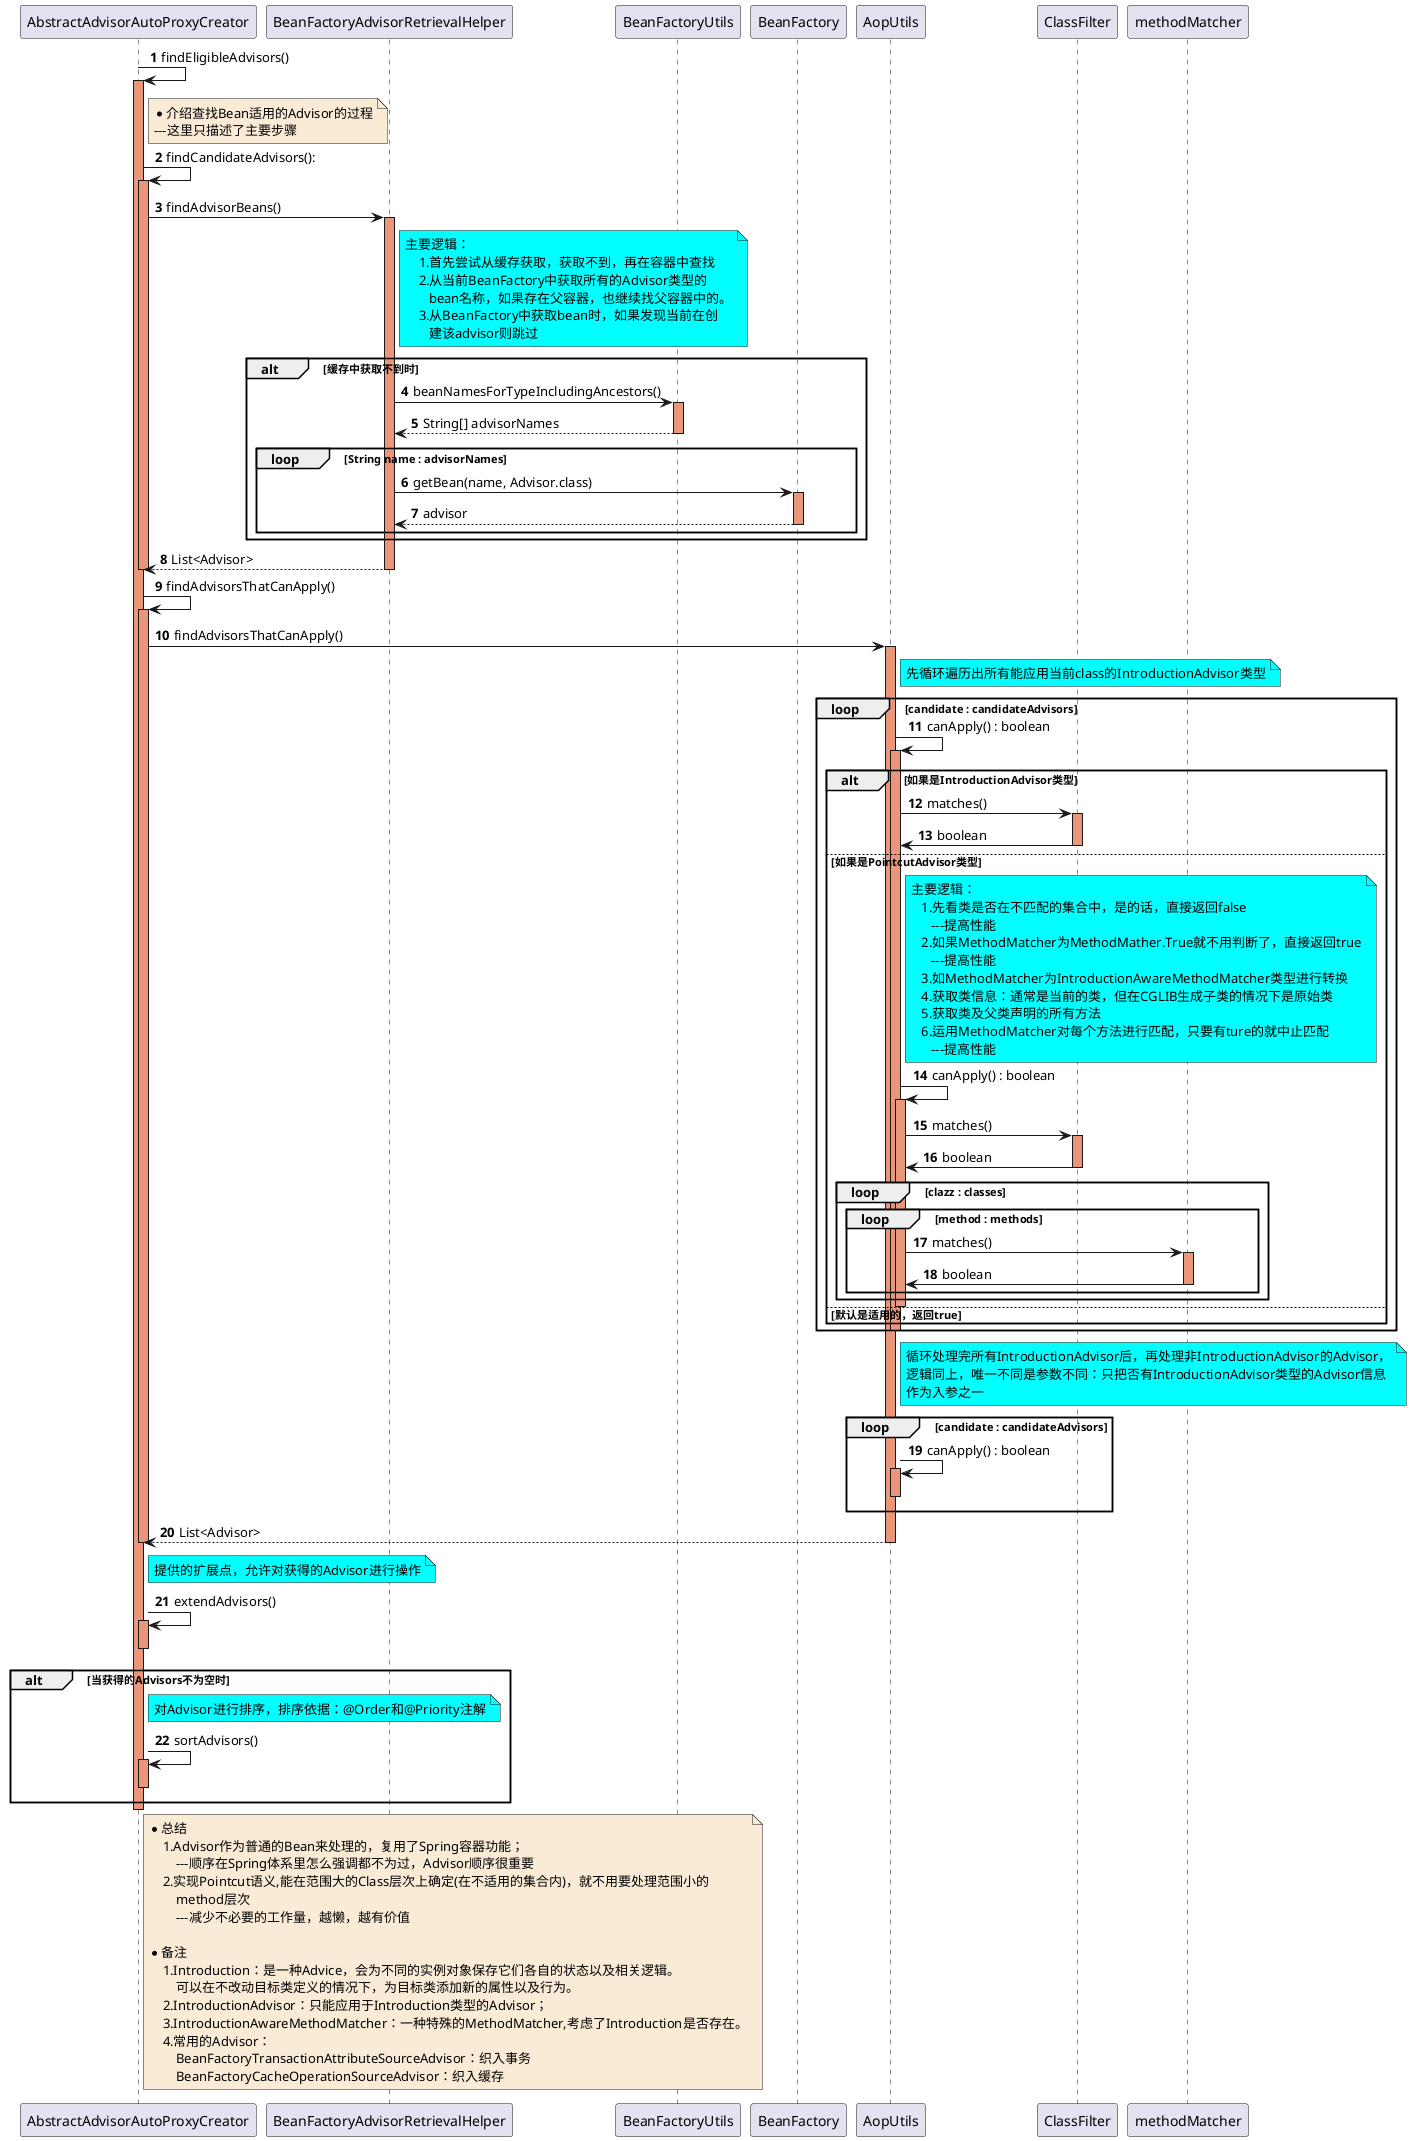 @startuml

autonumber

AbstractAdvisorAutoProxyCreator->AbstractAdvisorAutoProxyCreator : findEligibleAdvisors()
activate AbstractAdvisorAutoProxyCreator #DarkSalmon

    note right of AbstractAdvisorAutoProxyCreator #FAEBD7
        *介绍查找Bean适用的Advisor的过程
        ---这里只描述了主要步骤
    end note

    AbstractAdvisorAutoProxyCreator->AbstractAdvisorAutoProxyCreator : findCandidateAdvisors():
    activate AbstractAdvisorAutoProxyCreator #DarkSalmon

        AbstractAdvisorAutoProxyCreator->BeanFactoryAdvisorRetrievalHelper : findAdvisorBeans()
        activate BeanFactoryAdvisorRetrievalHelper #DarkSalmon
             note right of BeanFactoryAdvisorRetrievalHelper #aqua
                 主要逻辑：
                     1.首先尝试从缓存获取，获取不到，再在容器中查找
                     2.从当前BeanFactory中获取所有的Advisor类型的
                        bean名称，如果存在父容器，也继续找父容器中的。
                     3.从BeanFactory中获取bean时，如果发现当前在创
                        建该advisor则跳过
             end note
             alt 缓存中获取不到时
                 BeanFactoryAdvisorRetrievalHelper -> BeanFactoryUtils : beanNamesForTypeIncludingAncestors()
                 activate BeanFactoryUtils #DarkSalmon
                 BeanFactoryUtils-->BeanFactoryAdvisorRetrievalHelper : String[] advisorNames
                 deactivate BeanFactoryUtils

                 loop String name : advisorNames
                     BeanFactoryAdvisorRetrievalHelper ->BeanFactory : getBean(name, Advisor.class)
                     activate BeanFactory #DarkSalmon
                     BeanFactory-->BeanFactoryAdvisorRetrievalHelper : advisor
                     deactivate BeanFactory
                 end
             end
        BeanFactoryAdvisorRetrievalHelper -->AbstractAdvisorAutoProxyCreator : List<Advisor>
        deactivate BeanFactoryAdvisorRetrievalHelper

    deactivate AbstractAdvisorAutoProxyCreator

    AbstractAdvisorAutoProxyCreator->AbstractAdvisorAutoProxyCreator : findAdvisorsThatCanApply()
    activate AbstractAdvisorAutoProxyCreator #DarkSalmon
        AbstractAdvisorAutoProxyCreator-> AopUtils : findAdvisorsThatCanApply()
        activate AopUtils #DarkSalmon


            note right of AopUtils #aqua
                 先循环遍历出所有能应用当前class的IntroductionAdvisor类型
            end note
            loop candidate : candidateAdvisors

                AopUtils -> AopUtils : canApply() : boolean
                activate AopUtils #DarkSalmon

                    alt 如果是IntroductionAdvisor类型

                        AopUtils -> ClassFilter :  matches()
                        activate ClassFilter #DarkSalmon
                        ClassFilter -> AopUtils : boolean
                        deactivate ClassFilter

                    else 如果是PointcutAdvisor类型

                        note right of AopUtils #aqua
                            主要逻辑：
                               1.先看类是否在不匹配的集合中，是的话，直接返回false
                                  ---提高性能
                               2.如果MethodMatcher为MethodMather.True就不用判断了，直接返回true
                                  ---提高性能
                               3.如MethodMatcher为IntroductionAwareMethodMatcher类型进行转换
                               4.获取类信息：通常是当前的类，但在CGLIB生成子类的情况下是原始类
                               5.获取类及父类声明的所有方法
                               6.运用MethodMatcher对每个方法进行匹配，只要有ture的就中止匹配
                                  ---提高性能
                        end note
                        AopUtils -> AopUtils : canApply() : boolean
                        activate AopUtils #DarkSalmon

                            AopUtils -> ClassFilter :  matches()
                            activate ClassFilter #DarkSalmon
                            ClassFilter -> AopUtils : boolean
                            deactivate ClassFilter

                            loop clazz : classes

                                loop method : methods
                                    AopUtils -> methodMatcher:matches()
                                    activate methodMatcher #DarkSalmon
                                    methodMatcher -> AopUtils : boolean
                                    deactivate methodMatcher
                                end

                            end

                        deactivate AopUtils

                    else 默认是适用的，返回true

                    end

                deactivate AopUtils

            end

            note right of AopUtils #aqua
                循环处理完所有IntroductionAdvisor后，再处理非IntroductionAdvisor的Advisor，
                逻辑同上，唯一不同是参数不同：只把否有IntroductionAdvisor类型的Advisor信息
                作为入参之一
            end note
            loop candidate : candidateAdvisors

                AopUtils -> AopUtils : canApply() : boolean
                activate AopUtils #DarkSalmon
                deactivate AopUtils

            end

        AbstractAdvisorAutoProxyCreator<--AopUtils: List<Advisor>
        deactivate AopUtils

    deactivate AbstractAdvisorAutoProxyCreator

    note right of AbstractAdvisorAutoProxyCreator #aqua
        提供的扩展点，允许对获得的Advisor进行操作
    end note
    AbstractAdvisorAutoProxyCreator->AbstractAdvisorAutoProxyCreator : extendAdvisors()
    activate AbstractAdvisorAutoProxyCreator #DarkSalmon
    deactivate AbstractAdvisorAutoProxyCreator

    alt 当获得的Advisors不为空时
        note right of AbstractAdvisorAutoProxyCreator #aqua
            对Advisor进行排序，排序依据：@Order和@Priority注解
        end note
        AbstractAdvisorAutoProxyCreator -> AbstractAdvisorAutoProxyCreator : sortAdvisors()
        activate AbstractAdvisorAutoProxyCreator #DarkSalmon
        deactivate AbstractAdvisorAutoProxyCreator
    end

deactivate AbstractAdvisorAutoProxyCreator


note right of AbstractAdvisorAutoProxyCreator #FAEBD7
    *总结
        1.Advisor作为普通的Bean来处理的，复用了Spring容器功能；
            ---顺序在Spring体系里怎么强调都不为过，Advisor顺序很重要
        2.实现Pointcut语义,能在范围大的Class层次上确定(在不适用的集合内)，就不用要处理范围小的
            method层次
            ---减少不必要的工作量，越懒，越有价值

    *备注
        1.Introduction：是一种Advice，会为不同的实例对象保存它们各自的状态以及相关逻辑。
            可以在不改动目标类定义的情况下，为目标类添加新的属性以及行为。
        2.IntroductionAdvisor：只能应用于Introduction类型的Advisor；
        3.IntroductionAwareMethodMatcher：一种特殊的MethodMatcher,考虑了Introduction是否存在。
        4.常用的Advisor：
            BeanFactoryTransactionAttributeSourceAdvisor：织入事务
            BeanFactoryCacheOperationSourceAdvisor：织入缓存
end note

@enduml